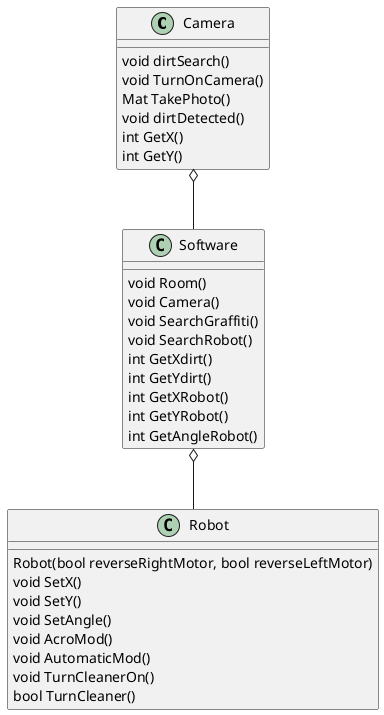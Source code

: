 @startuml
Camera o-- Software
Software o-- Robot

class Software{
void Room()
void Camera()
void SearchGraffiti()
void SearchRobot()
int GetXdirt()
int GetYdirt()
int GetXRobot()
int GetYRobot()
int GetAngleRobot()
}

class Camera {
void dirtSearch()
void TurnOnCamera()
Mat TakePhoto()
void dirtDetected()
int GetX()
int GetY()
}

class Robot {
Robot(bool reverseRightMotor, bool reverseLeftMotor)
void SetX()
void SetY()
void SetAngle()
void AcroMod()
void AutomaticMod()
void TurnCleanerOn()
bool TurnCleaner()
}

@enduml
